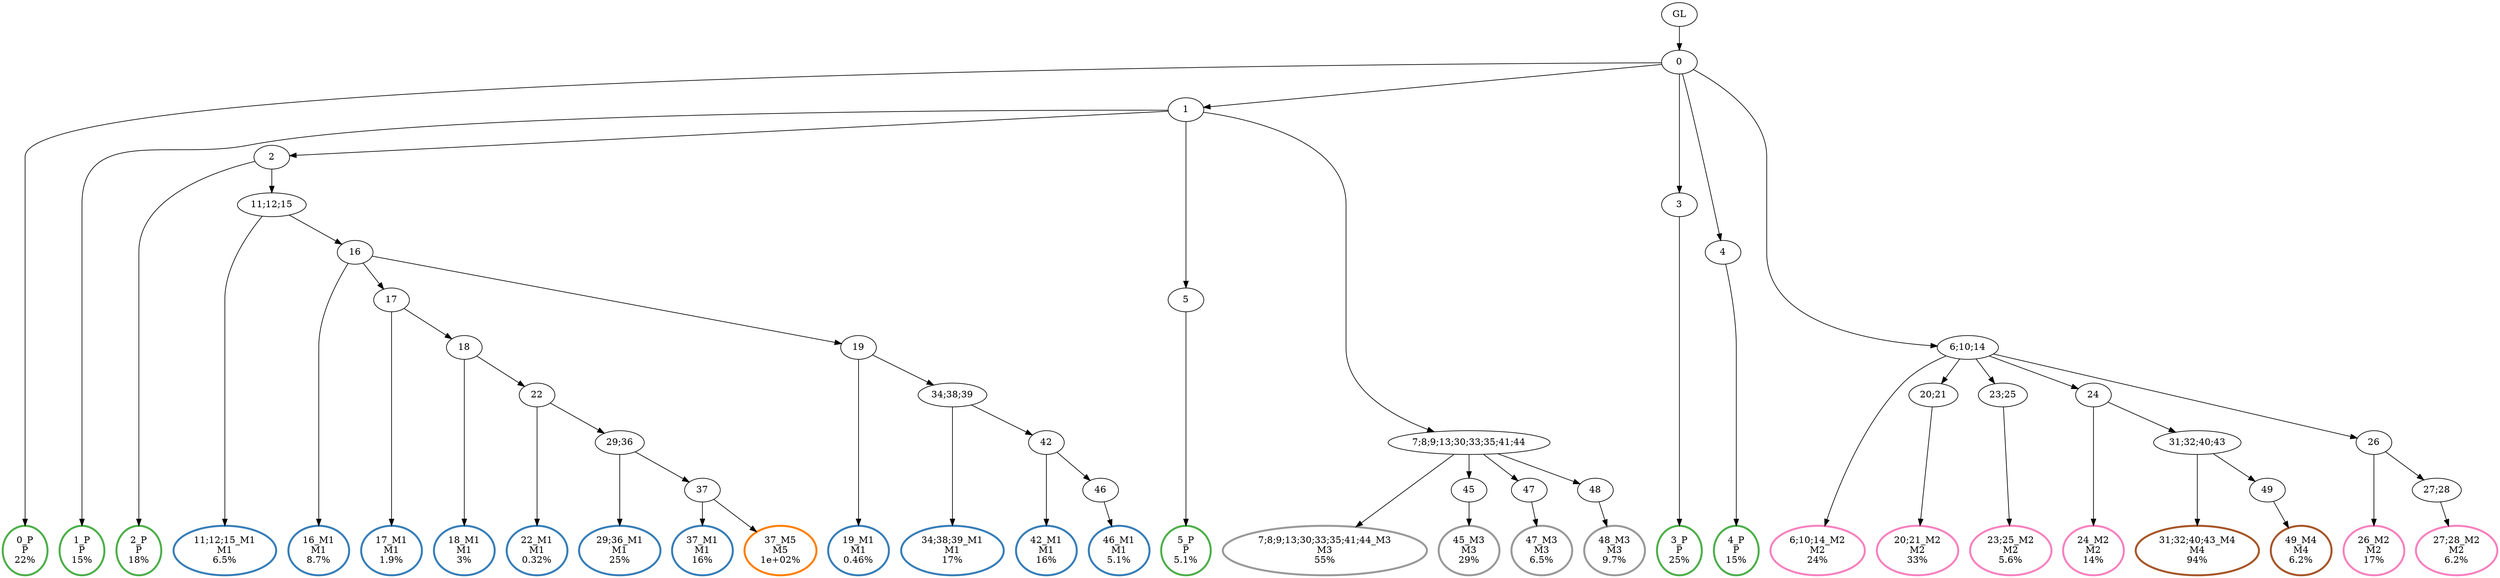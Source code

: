 digraph T {
	{
		rank=same
		57 [penwidth=3,colorscheme=set19,color=3,label="0_P\nP\n22%"]
		55 [penwidth=3,colorscheme=set19,color=3,label="1_P\nP\n15%"]
		53 [penwidth=3,colorscheme=set19,color=3,label="2_P\nP\n18%"]
		51 [penwidth=3,colorscheme=set19,color=3,label="5_P\nP\n5.1%"]
		49 [penwidth=3,colorscheme=set19,color=3,label="3_P\nP\n25%"]
		47 [penwidth=3,colorscheme=set19,color=3,label="4_P\nP\n15%"]
		45 [penwidth=3,colorscheme=set19,color=2,label="11;12;15_M1\nM1\n6.5%"]
		43 [penwidth=3,colorscheme=set19,color=2,label="16_M1\nM1\n8.7%"]
		41 [penwidth=3,colorscheme=set19,color=2,label="17_M1\nM1\n1.9%"]
		39 [penwidth=3,colorscheme=set19,color=2,label="18_M1\nM1\n3%"]
		37 [penwidth=3,colorscheme=set19,color=2,label="22_M1\nM1\n0.32%"]
		35 [penwidth=3,colorscheme=set19,color=2,label="29;36_M1\nM1\n25%"]
		33 [penwidth=3,colorscheme=set19,color=2,label="37_M1\nM1\n16%"]
		31 [penwidth=3,colorscheme=set19,color=2,label="19_M1\nM1\n0.46%"]
		29 [penwidth=3,colorscheme=set19,color=2,label="34;38;39_M1\nM1\n17%"]
		27 [penwidth=3,colorscheme=set19,color=2,label="42_M1\nM1\n16%"]
		25 [penwidth=3,colorscheme=set19,color=2,label="46_M1\nM1\n5.1%"]
		23 [penwidth=3,colorscheme=set19,color=8,label="6;10;14_M2\nM2\n24%"]
		21 [penwidth=3,colorscheme=set19,color=8,label="20;21_M2\nM2\n33%"]
		19 [penwidth=3,colorscheme=set19,color=8,label="23;25_M2\nM2\n5.6%"]
		17 [penwidth=3,colorscheme=set19,color=8,label="24_M2\nM2\n14%"]
		15 [penwidth=3,colorscheme=set19,color=8,label="26_M2\nM2\n17%"]
		13 [penwidth=3,colorscheme=set19,color=8,label="27;28_M2\nM2\n6.2%"]
		11 [penwidth=3,colorscheme=set19,color=9,label="7;8;9;13;30;33;35;41;44_M3\nM3\n55%"]
		9 [penwidth=3,colorscheme=set19,color=9,label="45_M3\nM3\n29%"]
		7 [penwidth=3,colorscheme=set19,color=9,label="47_M3\nM3\n6.5%"]
		5 [penwidth=3,colorscheme=set19,color=9,label="48_M3\nM3\n9.7%"]
		3 [penwidth=3,colorscheme=set19,color=7,label="31;32;40;43_M4\nM4\n94%"]
		1 [penwidth=3,colorscheme=set19,color=7,label="49_M4\nM4\n6.2%"]
		0 [penwidth=3,colorscheme=set19,color=5,label="37_M5\nM5\n1e+02%"]
	}
	59 [label="GL"]
	58 [label="0"]
	56 [label="1"]
	54 [label="2"]
	52 [label="5"]
	50 [label="3"]
	48 [label="4"]
	46 [label="11;12;15"]
	44 [label="16"]
	42 [label="17"]
	40 [label="18"]
	38 [label="22"]
	36 [label="29;36"]
	34 [label="37"]
	32 [label="19"]
	30 [label="34;38;39"]
	28 [label="42"]
	26 [label="46"]
	24 [label="6;10;14"]
	22 [label="20;21"]
	20 [label="23;25"]
	18 [label="24"]
	16 [label="26"]
	14 [label="27;28"]
	12 [label="7;8;9;13;30;33;35;41;44"]
	10 [label="45"]
	8 [label="47"]
	6 [label="48"]
	4 [label="31;32;40;43"]
	2 [label="49"]
	59 -> 58
	58 -> 57
	58 -> 56
	58 -> 50
	58 -> 48
	58 -> 24
	56 -> 55
	56 -> 54
	56 -> 52
	56 -> 12
	54 -> 53
	54 -> 46
	52 -> 51
	50 -> 49
	48 -> 47
	46 -> 45
	46 -> 44
	44 -> 43
	44 -> 42
	44 -> 32
	42 -> 41
	42 -> 40
	40 -> 39
	40 -> 38
	38 -> 37
	38 -> 36
	36 -> 35
	36 -> 34
	34 -> 33
	34 -> 0
	32 -> 31
	32 -> 30
	30 -> 29
	30 -> 28
	28 -> 27
	28 -> 26
	26 -> 25
	24 -> 23
	24 -> 22
	24 -> 20
	24 -> 18
	24 -> 16
	22 -> 21
	20 -> 19
	18 -> 17
	18 -> 4
	16 -> 15
	16 -> 14
	14 -> 13
	12 -> 11
	12 -> 10
	12 -> 8
	12 -> 6
	10 -> 9
	8 -> 7
	6 -> 5
	4 -> 3
	4 -> 2
	2 -> 1
}
